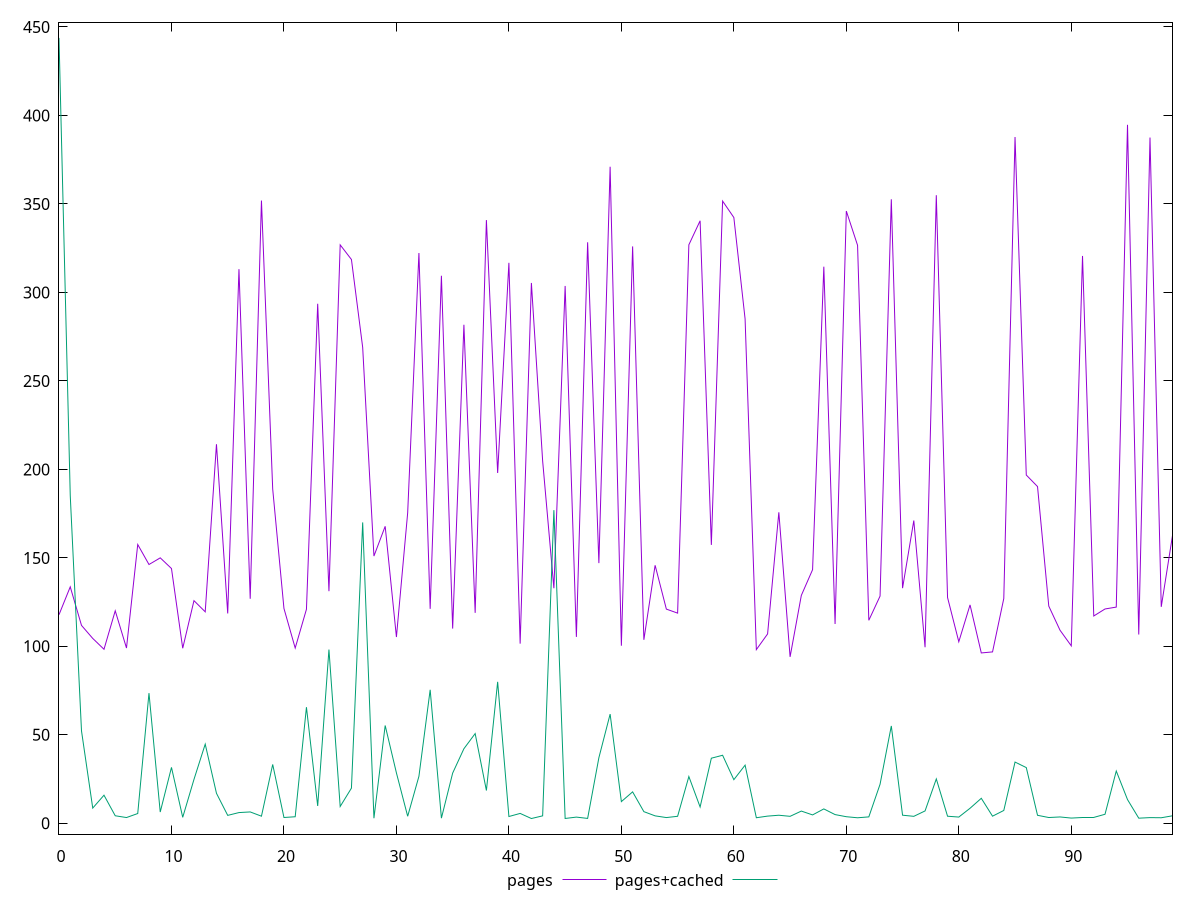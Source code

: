 reset

$pages <<EOF
0 117.89300000000001
1 133.631
2 111.85300000000001
3 104.491
4 98.358
5 120.095
6 99.059
7 157.543
8 146.257
9 150.022
10 143.98399999999998
11 98.944
12 125.826
13 119.527
14 214.21400000000003
15 118.593
16 313.159
17 126.89299999999999
18 351.912
19 188.901
20 121.422
21 99.057
22 120.957
23 293.619
24 131.17600000000002
25 326.878
26 318.613
27 268.94499999999994
28 151.025
29 167.84400000000002
30 105.282
31 175.45600000000002
32 322.27900000000005
33 121.21600000000001
34 309.418
35 110.064
36 281.75100000000003
37 118.92899999999999
38 340.878
39 197.995
40 316.725
41 101.54899999999999
42 305.36400000000003
43 204.767
44 132.84300000000002
45 303.647
46 105.336
47 328.353
48 147.03
49 371.031
50 100.372
51 325.98999999999995
52 103.714
53 145.814
54 121.054
55 118.78600000000002
56 326.911
57 340.493
58 157.33200000000002
59 351.619
60 342.34799999999996
61 285.012
62 98.158
63 107.027
64 175.756
65 94.06700000000001
66 128.796
67 143.325
68 314.537
69 112.652
70 345.993
71 326.61499999999995
72 114.72200000000001
73 128.408
74 352.654
75 132.89600000000002
76 171.11700000000002
77 99.50899999999999
78 354.943
79 127.59899999999999
80 102.616
81 123.432
82 96.283
83 96.86800000000001
84 127.04299999999999
85 387.813
86 196.81599999999997
87 190.297
88 122.751
89 109.118
90 100.30300000000001
91 320.632
92 117.173
93 121.127
94 122.194
95 394.738
96 106.68599999999999
97 387.539
98 122.335
99 162.61999999999998
EOF

$pagesCached <<EOF
0 443.82899999999995
1 185.25600000000003
2 52.239000000000004
3 8.617
4 15.893999999999998
5 4.277000000000001
6 3.2699999999999996
7 5.540000000000001
8 73.587
9 6.374
10 31.601999999999997
11 3.391
12 24.819
13 44.75
14 16.976
15 4.495000000000001
16 6.077
17 6.438000000000002
18 4.0360000000000005
19 33.285000000000004
20 3.2970000000000006
21 3.718000000000001
22 65.61699999999999
23 9.822000000000003
24 98.18800000000002
25 9.518999999999998
26 19.892000000000003
27 170.057
28 2.887
29 55.28999999999999
30 28.476999999999997
31 3.9810000000000003
32 26.579
33 75.465
34 2.9219999999999997
35 28.386
36 42.161
37 50.715999999999994
38 18.552
39 79.96799999999999
40 3.851
41 5.6
42 2.7189999999999994
43 4.231000000000001
44 176.959
45 2.7460000000000004
46 3.5200000000000005
47 2.7769999999999997
48 37.07000000000001
49 61.71900000000001
50 12.283
51 17.778
52 6.603
53 4.22
54 3.2560000000000002
55 3.979
56 26.441
57 9.233
58 36.804
59 38.47
60 24.671
61 32.878
62 3.1590000000000007
63 4.079
64 4.573999999999999
65 3.9579999999999997
66 6.923
67 4.753999999999998
68 8.146
69 4.941
70 3.737
71 3.1399999999999997
72 3.6420000000000003
73 22.078
74 55.04
75 4.593
76 3.9540000000000006
77 7.005000000000001
78 25.09
79 4.016
80 3.542
81 8.515
82 14.143
83 4.0440000000000005
84 7.27
85 34.619
86 31.501
87 4.544
88 3.2840000000000007
89 3.604000000000001
90 2.9699999999999998
91 3.3840000000000003
92 3.3840000000000003
93 5.123999999999999
94 29.553000000000004
95 13.422
96 2.9109999999999996
97 3.2349999999999994
98 3.154
99 4.256
EOF

set key outside below
set xrange [0:99]
set yrange [-6.103199999999999:452.65119999999996]
set trange [-6.103199999999999:452.65119999999996]
set terminal svg size 640, 520 enhanced background rgb 'white'
set output "report_00013_2021-02-09T12-04-24.940Z/server-response-time/comparison/line/0_vs_1.svg"

plot $pages title "pages" with line, \
     $pagesCached title "pages+cached" with line

reset
